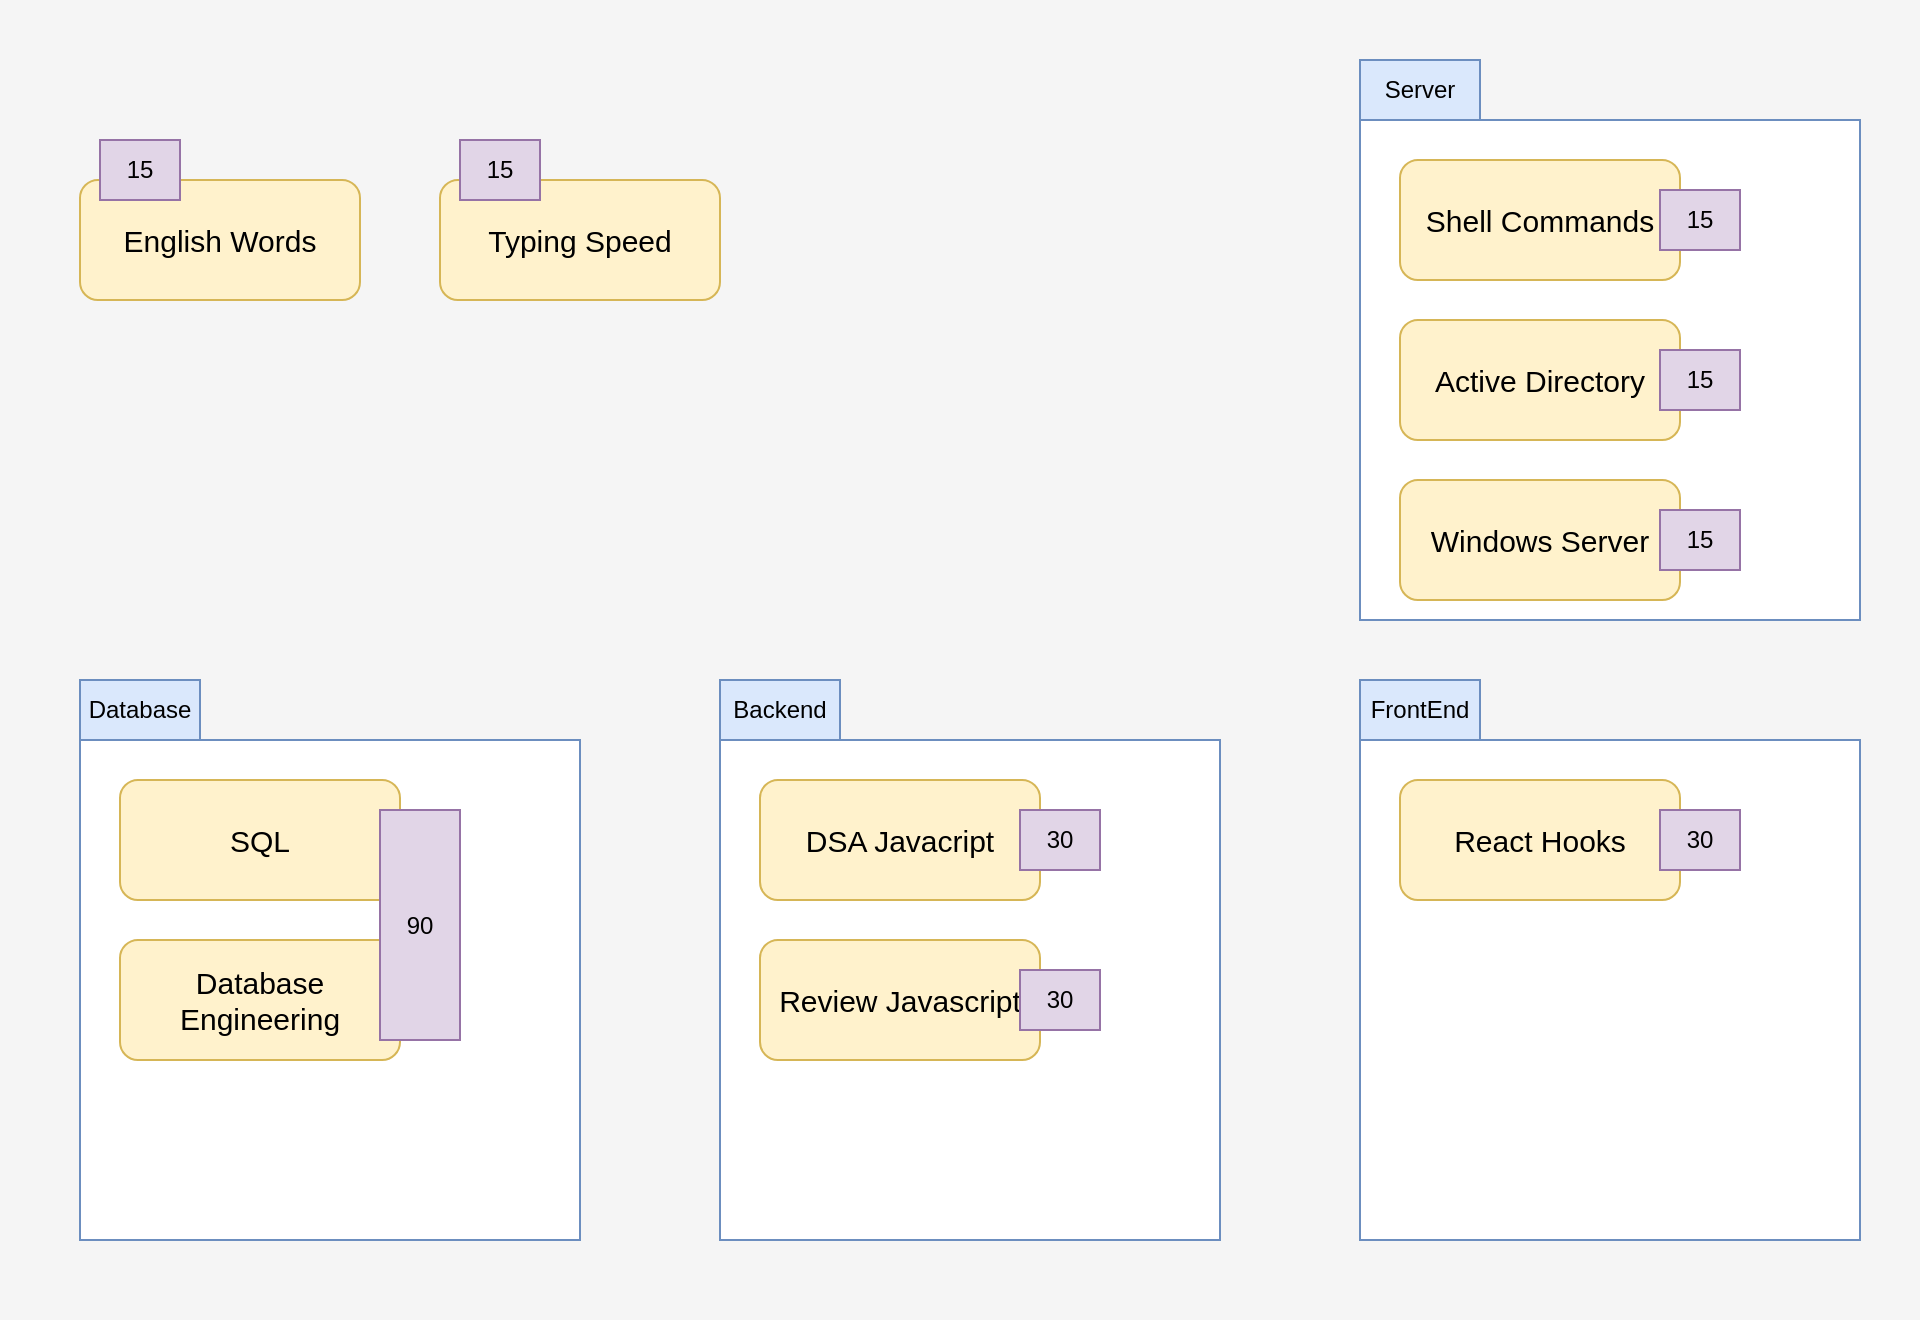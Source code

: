 <mxfile version="24.6.3" type="github">
  <diagram name="Page-1" id="_Z1OYoB9vdleNzij33NP">
    <mxGraphModel dx="1808" dy="1173" grid="1" gridSize="10" guides="1" tooltips="1" connect="1" arrows="1" fold="1" page="0" pageScale="1" pageWidth="850" pageHeight="1100" math="0" shadow="0">
      <root>
        <mxCell id="0" />
        <mxCell id="1" parent="0" />
        <mxCell id="UUCdGfIrrkayGUxtcV69-23" value="" style="rounded=0;whiteSpace=wrap;html=1;fillColor=#f5f5f5;strokeColor=none;fontColor=#333333;" vertex="1" parent="1">
          <mxGeometry x="-40" y="-250" width="960" height="660" as="geometry" />
        </mxCell>
        <mxCell id="UUCdGfIrrkayGUxtcV69-13" value="" style="whiteSpace=wrap;html=1;aspect=fixed;fillColor=default;strokeColor=#6c8ebf;" vertex="1" parent="1">
          <mxGeometry x="640" y="120" width="250" height="250" as="geometry" />
        </mxCell>
        <mxCell id="UUCdGfIrrkayGUxtcV69-4" value="&lt;div style=&quot;font-size: 15px;&quot;&gt;React Hooks&lt;/div&gt;" style="rounded=1;whiteSpace=wrap;html=1;fillColor=#fff2cc;strokeColor=#d6b656;fontSize=15;fontStyle=0" vertex="1" parent="1">
          <mxGeometry x="660" y="140" width="140" height="60" as="geometry" />
        </mxCell>
        <mxCell id="UUCdGfIrrkayGUxtcV69-7" value="&lt;div style=&quot;font-size: 15px;&quot;&gt;English Words&lt;/div&gt;" style="rounded=1;whiteSpace=wrap;html=1;fillColor=#fff2cc;strokeColor=#d6b656;fontSize=15;fontStyle=0" vertex="1" parent="1">
          <mxGeometry y="-160" width="140" height="60" as="geometry" />
        </mxCell>
        <mxCell id="UUCdGfIrrkayGUxtcV69-8" value="Typing Speed " style="rounded=1;whiteSpace=wrap;html=1;fillColor=#fff2cc;strokeColor=#d6b656;fontSize=15;fontStyle=0" vertex="1" parent="1">
          <mxGeometry x="180" y="-160" width="140" height="60" as="geometry" />
        </mxCell>
        <mxCell id="UUCdGfIrrkayGUxtcV69-14" value="FrontEnd" style="text;html=1;align=center;verticalAlign=middle;whiteSpace=wrap;rounded=0;fillColor=#dae8fc;strokeColor=#6c8ebf;" vertex="1" parent="1">
          <mxGeometry x="640" y="90" width="60" height="30" as="geometry" />
        </mxCell>
        <mxCell id="UUCdGfIrrkayGUxtcV69-20" value="" style="group" vertex="1" connectable="0" parent="1">
          <mxGeometry x="640" y="-220" width="250" height="280" as="geometry" />
        </mxCell>
        <mxCell id="UUCdGfIrrkayGUxtcV69-15" value="" style="whiteSpace=wrap;html=1;aspect=fixed;fillColor=default;strokeColor=#6c8ebf;" vertex="1" parent="UUCdGfIrrkayGUxtcV69-20">
          <mxGeometry y="30" width="250" height="250" as="geometry" />
        </mxCell>
        <mxCell id="UUCdGfIrrkayGUxtcV69-16" value="Server" style="text;html=1;align=center;verticalAlign=middle;whiteSpace=wrap;rounded=0;fillColor=#dae8fc;strokeColor=#6c8ebf;" vertex="1" parent="UUCdGfIrrkayGUxtcV69-20">
          <mxGeometry width="60" height="30" as="geometry" />
        </mxCell>
        <mxCell id="UUCdGfIrrkayGUxtcV69-17" value="Shell Commands" style="rounded=1;whiteSpace=wrap;html=1;fillColor=#fff2cc;strokeColor=#d6b656;fontSize=15;fontStyle=0" vertex="1" parent="UUCdGfIrrkayGUxtcV69-20">
          <mxGeometry x="20" y="50" width="140" height="60" as="geometry" />
        </mxCell>
        <mxCell id="UUCdGfIrrkayGUxtcV69-18" value="Active Directory" style="rounded=1;whiteSpace=wrap;html=1;fillColor=#fff2cc;strokeColor=#d6b656;fontSize=15;fontStyle=0" vertex="1" parent="UUCdGfIrrkayGUxtcV69-20">
          <mxGeometry x="20" y="130" width="140" height="60" as="geometry" />
        </mxCell>
        <mxCell id="UUCdGfIrrkayGUxtcV69-19" value="Windows Server" style="rounded=1;whiteSpace=wrap;html=1;fillColor=#fff2cc;strokeColor=#d6b656;fontSize=15;fontStyle=0" vertex="1" parent="UUCdGfIrrkayGUxtcV69-20">
          <mxGeometry x="20" y="210" width="140" height="60" as="geometry" />
        </mxCell>
        <mxCell id="UUCdGfIrrkayGUxtcV69-32" value="15" style="text;html=1;align=center;verticalAlign=middle;whiteSpace=wrap;rounded=0;fillColor=#e1d5e7;strokeColor=#9673a6;" vertex="1" parent="UUCdGfIrrkayGUxtcV69-20">
          <mxGeometry x="150" y="65" width="40" height="30" as="geometry" />
        </mxCell>
        <mxCell id="UUCdGfIrrkayGUxtcV69-33" value="15" style="text;html=1;align=center;verticalAlign=middle;whiteSpace=wrap;rounded=0;fillColor=#e1d5e7;strokeColor=#9673a6;" vertex="1" parent="UUCdGfIrrkayGUxtcV69-20">
          <mxGeometry x="150" y="145" width="40" height="30" as="geometry" />
        </mxCell>
        <mxCell id="UUCdGfIrrkayGUxtcV69-34" value="15" style="text;html=1;align=center;verticalAlign=middle;whiteSpace=wrap;rounded=0;fillColor=#e1d5e7;strokeColor=#9673a6;" vertex="1" parent="UUCdGfIrrkayGUxtcV69-20">
          <mxGeometry x="150" y="225" width="40" height="30" as="geometry" />
        </mxCell>
        <mxCell id="UUCdGfIrrkayGUxtcV69-21" value="" style="group" vertex="1" connectable="0" parent="1">
          <mxGeometry x="320" y="90" width="250" height="280" as="geometry" />
        </mxCell>
        <mxCell id="UUCdGfIrrkayGUxtcV69-11" value="" style="whiteSpace=wrap;html=1;aspect=fixed;fillColor=default;strokeColor=#6c8ebf;" vertex="1" parent="UUCdGfIrrkayGUxtcV69-21">
          <mxGeometry y="30" width="250" height="250" as="geometry" />
        </mxCell>
        <mxCell id="UUCdGfIrrkayGUxtcV69-1" value="Review Javascript" style="rounded=1;whiteSpace=wrap;html=1;fillColor=#fff2cc;strokeColor=#d6b656;fontSize=15;fontStyle=0" vertex="1" parent="UUCdGfIrrkayGUxtcV69-21">
          <mxGeometry x="20" y="130" width="140" height="60" as="geometry" />
        </mxCell>
        <mxCell id="UUCdGfIrrkayGUxtcV69-2" value="DSA Javacript" style="rounded=1;whiteSpace=wrap;html=1;fillColor=#fff2cc;strokeColor=#d6b656;fontSize=15;fontStyle=0" vertex="1" parent="UUCdGfIrrkayGUxtcV69-21">
          <mxGeometry x="20" y="50" width="140" height="60" as="geometry" />
        </mxCell>
        <mxCell id="UUCdGfIrrkayGUxtcV69-12" value="Backend" style="text;html=1;align=center;verticalAlign=middle;whiteSpace=wrap;rounded=0;fillColor=#dae8fc;strokeColor=#6c8ebf;" vertex="1" parent="UUCdGfIrrkayGUxtcV69-21">
          <mxGeometry width="60" height="30" as="geometry" />
        </mxCell>
        <mxCell id="UUCdGfIrrkayGUxtcV69-29" value="30" style="text;html=1;align=center;verticalAlign=middle;whiteSpace=wrap;rounded=0;fillColor=#e1d5e7;strokeColor=#9673a6;" vertex="1" parent="UUCdGfIrrkayGUxtcV69-21">
          <mxGeometry x="150" y="65" width="40" height="30" as="geometry" />
        </mxCell>
        <mxCell id="UUCdGfIrrkayGUxtcV69-30" value="30" style="text;html=1;align=center;verticalAlign=middle;whiteSpace=wrap;rounded=0;fillColor=#e1d5e7;strokeColor=#9673a6;" vertex="1" parent="UUCdGfIrrkayGUxtcV69-21">
          <mxGeometry x="150" y="145" width="40" height="30" as="geometry" />
        </mxCell>
        <mxCell id="UUCdGfIrrkayGUxtcV69-22" value="" style="group" vertex="1" connectable="0" parent="1">
          <mxGeometry y="90" width="250" height="280" as="geometry" />
        </mxCell>
        <mxCell id="UUCdGfIrrkayGUxtcV69-9" value="" style="whiteSpace=wrap;html=1;aspect=fixed;fillColor=default;strokeColor=#6c8ebf;" vertex="1" parent="UUCdGfIrrkayGUxtcV69-22">
          <mxGeometry y="30" width="250" height="250" as="geometry" />
        </mxCell>
        <mxCell id="UUCdGfIrrkayGUxtcV69-5" value="SQL" style="rounded=1;whiteSpace=wrap;html=1;fillColor=#fff2cc;strokeColor=#d6b656;fontSize=15;fontStyle=0" vertex="1" parent="UUCdGfIrrkayGUxtcV69-22">
          <mxGeometry x="20" y="50" width="140" height="60" as="geometry" />
        </mxCell>
        <mxCell id="UUCdGfIrrkayGUxtcV69-6" value="Database Engineering" style="rounded=1;whiteSpace=wrap;html=1;fillColor=#fff2cc;strokeColor=#d6b656;fontSize=15;fontStyle=0" vertex="1" parent="UUCdGfIrrkayGUxtcV69-22">
          <mxGeometry x="20" y="130" width="140" height="60" as="geometry" />
        </mxCell>
        <mxCell id="UUCdGfIrrkayGUxtcV69-10" value="Database" style="text;html=1;align=center;verticalAlign=middle;whiteSpace=wrap;rounded=0;fillColor=#dae8fc;strokeColor=#6c8ebf;" vertex="1" parent="UUCdGfIrrkayGUxtcV69-22">
          <mxGeometry width="60" height="30" as="geometry" />
        </mxCell>
        <mxCell id="UUCdGfIrrkayGUxtcV69-27" value="90" style="text;html=1;align=center;verticalAlign=middle;whiteSpace=wrap;rounded=0;fillColor=#e1d5e7;strokeColor=#9673a6;" vertex="1" parent="UUCdGfIrrkayGUxtcV69-22">
          <mxGeometry x="150" y="65" width="40" height="115" as="geometry" />
        </mxCell>
        <mxCell id="UUCdGfIrrkayGUxtcV69-24" value="15" style="text;html=1;align=center;verticalAlign=middle;whiteSpace=wrap;rounded=0;fillColor=#e1d5e7;strokeColor=#9673a6;" vertex="1" parent="1">
          <mxGeometry x="10" y="-180" width="40" height="30" as="geometry" />
        </mxCell>
        <mxCell id="UUCdGfIrrkayGUxtcV69-26" value="15" style="text;html=1;align=center;verticalAlign=middle;whiteSpace=wrap;rounded=0;fillColor=#e1d5e7;strokeColor=#9673a6;" vertex="1" parent="1">
          <mxGeometry x="190" y="-180" width="40" height="30" as="geometry" />
        </mxCell>
        <mxCell id="UUCdGfIrrkayGUxtcV69-31" value="30" style="text;html=1;align=center;verticalAlign=middle;whiteSpace=wrap;rounded=0;fillColor=#e1d5e7;strokeColor=#9673a6;" vertex="1" parent="1">
          <mxGeometry x="790" y="155" width="40" height="30" as="geometry" />
        </mxCell>
      </root>
    </mxGraphModel>
  </diagram>
</mxfile>
